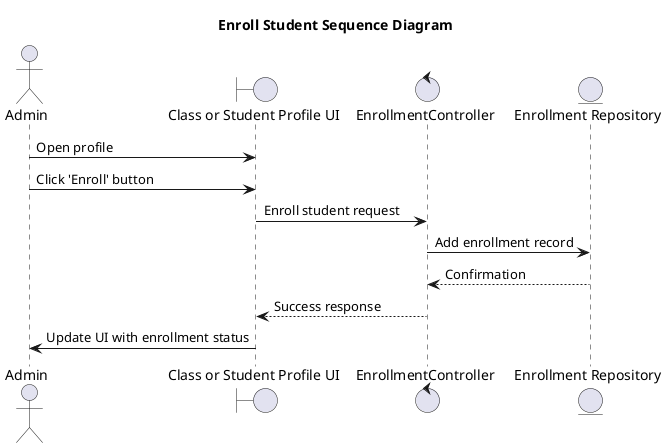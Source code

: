 @startuml EnrollStudent
title Enroll Student Sequence Diagram

actor Admin
boundary "Class or Student Profile UI"
control "EnrollmentController"
entity "Enrollment Repository"

Admin -> "Class or Student Profile UI" : Open profile
Admin -> "Class or Student Profile UI" : Click 'Enroll' button
"Class or Student Profile UI" -> "EnrollmentController" : Enroll student request
"EnrollmentController" -> "Enrollment Repository" : Add enrollment record
"Enrollment Repository" --> "EnrollmentController" : Confirmation
"EnrollmentController" --> "Class or Student Profile UI" : Success response
"Class or Student Profile UI" -> Admin : Update UI with enrollment status

@enduml
